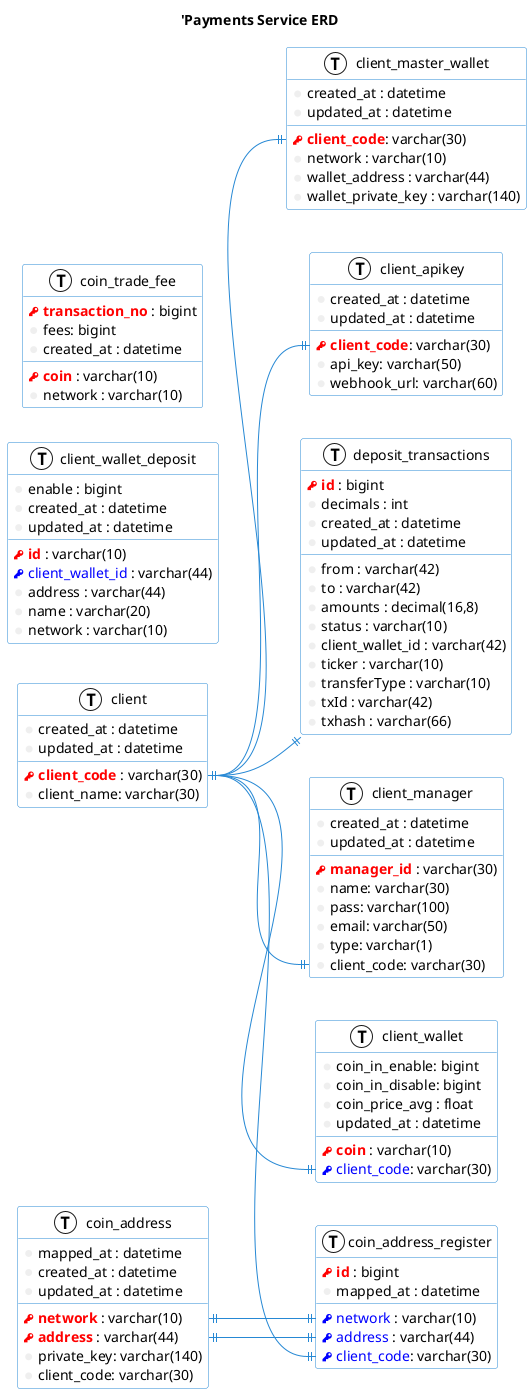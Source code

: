 @startuml
!define primary_key(x) <b><color:red><&key> x</color></b>
!define foreign_key(x) <color:blue><&key> x</color>
!define column(x) <color:#efefef><&media-record></color> x
!define table(x) entity x << (T, white) >>

left to right direction
skinparam roundcorner 5
skinparam shadowing false
skinparam handwritten false
skinparam class {
    BackgroundColor white
    ArrowColor #2688d4
    BorderColor #2688d4
}

title 'Payments Service ERD

table( client ) {
    primary_key( client_code ) : varchar(30)
    column( client_name ): varchar(30)
    column( created_at ) : datetime
    column( updated_at ) : datetime
}

table( client_manager ) {
    primary_key( manager_id ) : varchar(30)
    column( name ): varchar(30)
    column( pass ): varchar(100)
    column( email ): varchar(50)
    column( type): varchar(1)
    column( client_code ): varchar(30)
    column( created_at ) : datetime
    column( updated_at ) : datetime
}


table( client_wallet_deposit ) {
    primary_key( id ) : varchar(10)
    foreign_key( client_wallet_id ) : varchar(44)
    column( address ) : varchar(44)
    column( name ) : varchar(20)
    column( network ) : varchar(10)
    column( enable ) : bigint
    column( created_at ) : datetime
    column( updated_at ) : datetime
}


table( client_wallet ) {
    primary_key( coin ) : varchar(10)
    foreign_key( client_code ): varchar(30)
    column( coin_in_enable ): bigint
    column( coin_in_disable ): bigint
    column( coin_price_avg ) : float
    column( updated_at ) : datetime
}

table( client_master_wallet ) {
    primary_key( client_code ): varchar(30)
    column( network ) : varchar(10)
    column( wallet_address ) : varchar(44)
    column( wallet_private_key ) : varchar(140)
    column( created_at ) : datetime
    column( updated_at ) : datetime
}

table( client_apikey ) {
    primary_key( client_code ): varchar(30)
    column( api_key ): varchar(50)
    column( webhook_url ): varchar(60)
    column( created_at ) : datetime
    column( updated_at ) : datetime
}


table( coin_address ) {
    primary_key( network ) : varchar(10)
    primary_key( address ) : varchar(44)
    column( private_key ): varchar(140)
    column( client_code ): varchar(30)
    column( mapped_at ) : datetime
    column( created_at ) : datetime
    column( updated_at ) : datetime
}

table( coin_address_register ) {
    primary_key( id ) : bigint
    foreign_key( network ) : varchar(10)
    foreign_key( address ) : varchar(44)
    foreign_key( client_code ): varchar(30)
    column( mapped_at ) : datetime
}

table( coin_trade_fee ) {
    primary_key( transaction_no ) : bigint
    primary_key( coin ) : varchar(10)
    column( network ) : varchar(10)
    column( fees ): bigint
    column( created_at ) : datetime
}

table( deposit_transactions ) {
    primary_key( id ) : bigint
    column( from ) : varchar(42)
    column( to ) : varchar(42)
    column( amounts ) : decimal(16,8)
    column( status ) : varchar(10)
    column( decimals ) : int
    column( client_wallet_id ) : varchar(42)
    column( ticker ) : varchar(10)
    column( transferType ) : varchar(10)
    column( txId ) : varchar(42)
    column( txhash ) : varchar(66)
    column( created_at ) : datetime
    column( updated_at ) : datetime
}

client::client_code ||--|| client_manager::client_code
client::client_code ||--|| client_wallet::client_code
client::client_code ||--|| client_apikey::client_code
client::client_code ||--|| client_master_wallet::client_code
client::client_code ||--|| coin_address_register::client_code
client::client_code ||--|| deposit_transactions::client_code

coin_address::network ||--|| coin_address_register::network
coin_address::address ||--|| coin_address_register::address
@enduml
